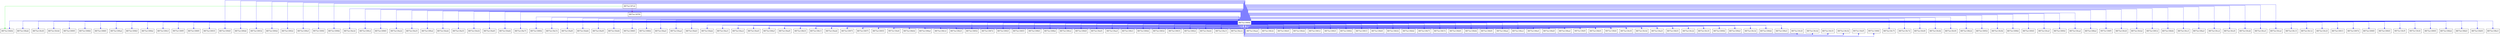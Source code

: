 digraph getsigtype {
  node [shape="box"];
  graph [splines=ortho];
  BB75a1397e0 -> BB75a139d0d [color="green"];
  BB75a1397e0 -> BB75a1397f0 [color="red"];
  BB75a1397f0 -> BB75a13980b [color="blue"];
  BB75a13980b -> BB75a139bdd [color="blue"];
  BB75a13980b -> BB75a139c65 [color="blue"];
  BB75a13980b -> BB75a139c6d [color="blue"];
  BB75a13980b -> BB75a139d0d [color="blue"];
  BB75a13980b -> BB75a139995 [color="blue"];
  BB75a13980b -> BB75a13988d [color="blue"];
  BB75a13980b -> BB75a139885 [color="blue"];
  BB75a13980b -> BB75a1399ad [color="blue"];
  BB75a13980b -> BB75a1399b5 [color="blue"];
  BB75a13980b -> BB75a1399bd [color="blue"];
  BB75a13980b -> BB75a1399c5 [color="blue"];
  BB75a13980b -> BB75a1399f5 [color="blue"];
  BB75a13980b -> BB75a139895 [color="blue"];
  BB75a13980b -> BB75a139935 [color="blue"];
  BB75a13980b -> BB75a1399d5 [color="blue"];
  BB75a13980b -> BB75a1399dd [color="blue"];
  BB75a13980b -> BB75a13993d [color="blue"];
  BB75a13980b -> BB75a13994d [color="blue"];
  BB75a13980b -> BB75a13992d [color="blue"];
  BB75a13980b -> BB75a1399e5 [color="blue"];
  BB75a13980b -> BB75a1399fd [color="blue"];
  BB75a13980b -> BB75a13998d [color="blue"];
  BB75a13980b -> BB75a139a3d [color="blue"];
  BB75a13980b -> BB75a1399cd [color="blue"];
  BB75a13980b -> BB75a139965 [color="blue"];
  BB75a13980b -> BB75a139a2d [color="blue"];
  BB75a13980b -> BB75a139a35 [color="blue"];
  BB75a13980b -> BB75a1399ed [color="blue"];
  BB75a13980b -> BB75a139a4d [color="blue"];
  BB75a13980b -> BB75a139a55 [color="blue"];
  BB75a13980b -> BB75a139a5d [color="blue"];
  BB75a13980b -> BB75a139a65 [color="blue"];
  BB75a13980b -> BB75a139a6d [color="blue"];
  BB75a13980b -> BB75a139a75 [color="blue"];
  BB75a13980b -> BB75a13989d [color="blue"];
  BB75a13980b -> BB75a139a7d [color="blue"];
  BB75a13980b -> BB75a139a85 [color="blue"];
  BB75a13980b -> BB75a139a8d [color="blue"];
  BB75a13980b -> BB75a139a95 [color="blue"];
  BB75a13980b -> BB75a139a9d [color="blue"];
  BB75a13980b -> BB75a139865 [color="blue"];
  BB75a13980b -> BB75a13986d [color="blue"];
  BB75a13980b -> BB75a139aa5 [color="blue"];
  BB75a13980b -> BB75a139aad [color="blue"];
  BB75a13980b -> BB75a139ab5 [color="blue"];
  BB75a13980b -> BB75a139abd [color="blue"];
  BB75a13980b -> BB75a139ac5 [color="blue"];
  BB75a13980b -> BB75a139acd [color="blue"];
  BB75a13980b -> BB75a139a45 [color="blue"];
  BB75a13980b -> BB75a1398a5 [color="blue"];
  BB75a13980b -> BB75a139ad5 [color="blue"];
  BB75a13980b -> BB75a139b35 [color="blue"];
  BB75a13980b -> BB75a139b15 [color="blue"];
  BB75a13980b -> BB75a139add [color="blue"];
  BB75a13980b -> BB75a139975 [color="blue"];
  BB75a13980b -> BB75a139875 [color="blue"];
  BB75a13980b -> BB75a139955 [color="blue"];
  BB75a13980b -> BB75a139afd [color="blue"];
  BB75a13980b -> BB75a139b0d [color="blue"];
  BB75a13980b -> BB75a1398ad [color="blue"];
  BB75a13980b -> BB75a139b1d [color="blue"];
  BB75a13980b -> BB75a139b25 [color="blue"];
  BB75a13980b -> BB75a13985d [color="blue"];
  BB75a13980b -> BB75a13987d [color="blue"];
  BB75a13980b -> BB75a139925 [color="blue"];
  BB75a13980b -> BB75a139855 [color="blue"];
  BB75a13980b -> BB75a1398b5 [color="blue"];
  BB75a13980b -> BB75a1398bd [color="blue"];
  BB75a13980b -> BB75a1398cd [color="blue"];
  BB75a13980b -> BB75a1398d5 [color="blue"];
  BB75a13980b -> BB75a139a05 [color="blue"];
  BB75a13980b -> BB75a139ae5 [color="blue"];
  BB75a13980b -> BB75a1398c5 [color="blue"];
  BB75a13980b -> BB75a13984d [color="blue"];
  BB75a13980b -> BB75a13983d [color="blue"];
  BB75a13980b -> BB75a139835 [color="blue"];
  BB75a13980b -> BB75a13982d [color="blue"];
  BB75a13980b -> BB75a139a0d [color="blue"];
  BB75a13980b -> BB75a139a15 [color="blue"];
  BB75a13980b -> BB75a139a1d [color="blue"];
  BB75a13980b -> BB75a139aed [color="blue"];
  BB75a13980b -> BB75a139b3d [color="blue"];
  BB75a13980b -> BB75a139b45 [color="blue"];
  BB75a13980b -> BB75a139b4d [color="blue"];
  BB75a13980b -> BB75a13981d [color="blue"];
  BB75a13980b -> BB75a139825 [color="blue"];
  BB75a13980b -> BB75a13980d [color="blue"];
  BB75a13980b -> BB75a139815 [color="blue"];
  BB75a13980b -> BB75a139b65 [color="blue"];
  BB75a13980b -> BB75a139b5d [color="blue"];
  BB75a13980b -> BB75a139b6d [color="blue"];
  BB75a13980b -> BB75a139b75 [color="blue"];
  BB75a13980b -> BB75a139b7d [color="blue"];
  BB75a13980b -> BB75a139b85 [color="blue"];
  BB75a13980b -> BB75a139b8d [color="blue"];
  BB75a13980b -> BB75a139b95 [color="blue"];
  BB75a13980b -> BB75a139bad [color="blue"];
  BB75a13980b -> BB75a139bcd [color="blue"];
  BB75a13980b -> BB75a139be5 [color="blue"];
  BB75a13980b -> BB75a139bd5 [color="blue"];
  BB75a13980b -> BB75a139bed [color="blue"];
  BB75a13980b -> BB75a139bf5 [color="blue"];
  BB75a13980b -> BB75a139b05 [color="blue"];
  BB75a13980b -> BB75a139bfd [color="blue"];
  BB75a13980b -> BB75a139c05 [color="blue"];
  BB75a13980b -> BB75a139c0d [color="blue"];
  BB75a13980b -> BB75a139a25 [color="blue"];
  BB75a13980b -> BB75a139b55 [color="blue"];
  BB75a13980b -> BB75a139c2d [color="blue"];
  BB75a13980b -> BB75a139c35 [color="blue"];
  BB75a13980b -> BB75a13999d [color="blue"];
  BB75a13980b -> BB75a1399a5 [color="blue"];
  BB75a13980b -> BB75a139c3d [color="blue"];
  BB75a13980b -> BB75a1398dd [color="blue"];
  BB75a13980b -> BB75a1398e5 [color="blue"];
  BB75a13980b -> BB75a139c45 [color="blue"];
  BB75a13980b -> BB75a139c4d [color="blue"];
  BB75a13980b -> BB75a139c55 [color="blue"];
  BB75a13980b -> BB75a139c5d [color="blue"];
  BB75a13980b -> BB75a139af5 [color="blue"];
  BB75a13980b -> BB75a1398fd [color="blue"];
  BB75a13980b -> BB75a139c75 [color="blue"];
  BB75a13980b -> BB75a139c7d [color="blue"];
  BB75a13980b -> BB75a139c85 [color="blue"];
  BB75a13980b -> BB75a139c8d [color="blue"];
  BB75a13980b -> BB75a139c95 [color="blue"];
  BB75a13980b -> BB75a139b2d [color="blue"];
  BB75a13980b -> BB75a13995d [color="blue"];
  BB75a13980b -> BB75a139c9d [color="blue"];
  BB75a13980b -> BB75a13996d [color="blue"];
  BB75a13980b -> BB75a139945 [color="blue"];
  BB75a13980b -> BB75a139ca5 [color="blue"];
  BB75a13980b -> BB75a13990d [color="blue"];
  BB75a13980b -> BB75a139cad [color="blue"];
  BB75a13980b -> BB75a1398ed [color="blue"];
  BB75a13980b -> BB75a1398f5 [color="blue"];
  BB75a13980b -> BB75a139cb5 [color="blue"];
  BB75a13980b -> BB75a139cbd [color="blue"];
  BB75a13980b -> BB75a13991d [color="blue"];
  BB75a13980b -> BB75a139b9d [color="blue"];
  BB75a13980b -> BB75a139cc5 [color="blue"];
  BB75a13980b -> BB75a139ba5 [color="blue"];
  BB75a13980b -> BB75a139ccd [color="blue"];
  BB75a13980b -> BB75a139cd5 [color="blue"];
  BB75a13980b -> BB75a139cdd [color="blue"];
  BB75a13980b -> BB75a139ce5 [color="blue"];
  BB75a13980b -> BB75a139ced [color="blue"];
  BB75a13980b -> BB75a139c15 [color="blue"];
  BB75a13980b -> BB75a139c1d [color="blue"];
  BB75a13980b -> BB75a139c25 [color="blue"];
  BB75a13980b -> BB75a139915 [color="blue"];
  BB75a13980b -> BB75a13997d [color="blue"];
  BB75a13980b -> BB75a139985 [color="blue"];
  BB75a13980b -> BB75a139845 [color="blue"];
  BB75a13980b -> BB75a139cf5 [color="blue"];
  BB75a13980b -> BB75a139cfd [color="blue"];
  BB75a13980b -> BB75a139905 [color="blue"];
  BB75a13980b -> BB75a139bbd [color="blue"];
  BB75a13980b -> BB75a139bb5 [color="blue"];
  BB75a13980b -> BB75a139d05 [color="blue"];
  BB75a13980b -> BB75a139bc5 [color="blue"];
}